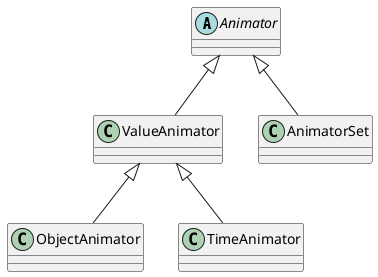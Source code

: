 @startuml

abstract class Animator
class ValueAnimator
class AnimatorSet
class ObjectAnimator
class TimeAnimator
Animator <|-- AnimatorSet
Animator <|-- ValueAnimator
ValueAnimator <|-- ObjectAnimator
ValueAnimator <|-- TimeAnimator

@enduml